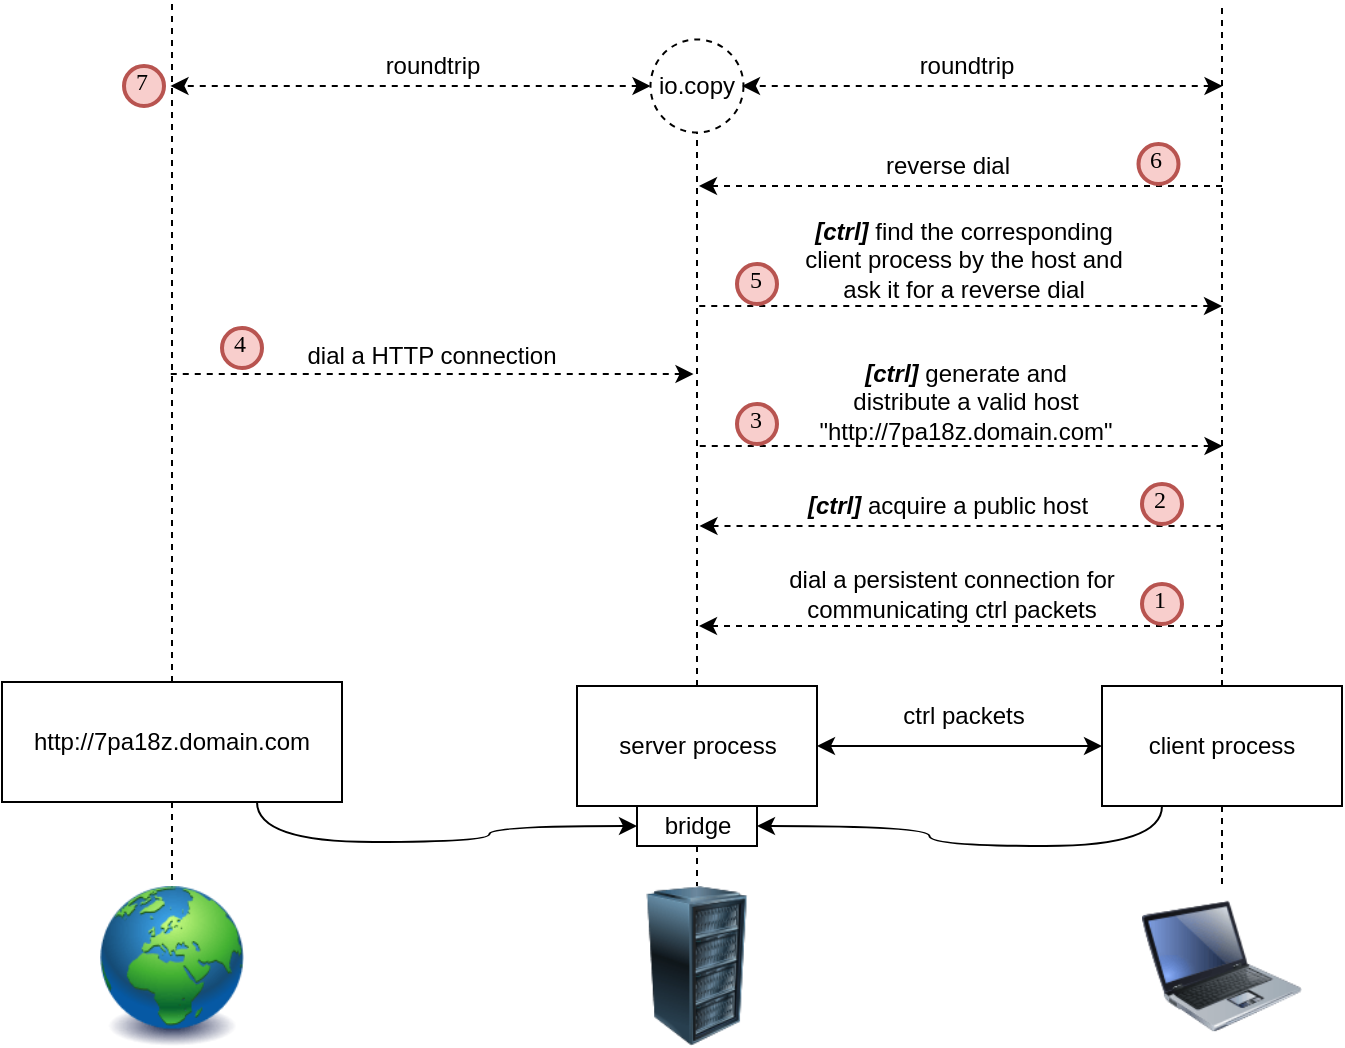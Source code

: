 <mxfile pages="9">
    <diagram id="eAKIy8Bd9u7l-bbiI1U3" name="Page-9">
        <mxGraphModel dx="633" dy="341" grid="1" gridSize="10" guides="1" tooltips="1" connect="1" arrows="1" fold="1" page="1" pageScale="1" pageWidth="827" pageHeight="1169" math="0" shadow="0">
            <root>
                <mxCell id="4S0UZ8dAirhAei26bI8c-0"/>
                <mxCell id="4S0UZ8dAirhAei26bI8c-1" parent="4S0UZ8dAirhAei26bI8c-0"/>
                <mxCell id="hMlCWMzCroDk8aYogqh3-5" value="" style="image;html=1;image=img/lib/clip_art/computers/Laptop_128x128.png" parent="4S0UZ8dAirhAei26bI8c-1" vertex="1">
                    <mxGeometry x="649" y="680" width="80" height="80" as="geometry"/>
                </mxCell>
                <mxCell id="hMlCWMzCroDk8aYogqh3-7" value="" style="image;html=1;image=img/lib/clip_art/computers/Server_Rack_128x128.png" parent="4S0UZ8dAirhAei26bI8c-1" vertex="1">
                    <mxGeometry x="386.5" y="680" width="80" height="80" as="geometry"/>
                </mxCell>
                <mxCell id="hMlCWMzCroDk8aYogqh3-19" style="edgeStyle=orthogonalEdgeStyle;rounded=0;orthogonalLoop=1;jettySize=auto;html=1;exitX=0.5;exitY=1;exitDx=0;exitDy=0;entryX=0.5;entryY=0;entryDx=0;entryDy=0;endArrow=none;endFill=0;dashed=1;" parent="4S0UZ8dAirhAei26bI8c-1" source="FhZy4gJ_XoetEdVZIBO3-18" target="hMlCWMzCroDk8aYogqh3-7" edge="1">
                    <mxGeometry relative="1" as="geometry"/>
                </mxCell>
                <mxCell id="hMlCWMzCroDk8aYogqh3-17" value="server process" style="rounded=0;whiteSpace=wrap;html=1;fillColor=none;" parent="4S0UZ8dAirhAei26bI8c-1" vertex="1">
                    <mxGeometry x="366.5" y="580" width="120" height="60" as="geometry"/>
                </mxCell>
                <mxCell id="hMlCWMzCroDk8aYogqh3-21" style="edgeStyle=orthogonalEdgeStyle;rounded=0;orthogonalLoop=1;jettySize=auto;html=1;exitX=0.5;exitY=1;exitDx=0;exitDy=0;entryX=0.5;entryY=0;entryDx=0;entryDy=0;dashed=1;endArrow=none;endFill=0;" parent="4S0UZ8dAirhAei26bI8c-1" source="hMlCWMzCroDk8aYogqh3-20" target="hMlCWMzCroDk8aYogqh3-5" edge="1">
                    <mxGeometry relative="1" as="geometry"/>
                </mxCell>
                <mxCell id="FhZy4gJ_XoetEdVZIBO3-0" style="edgeStyle=orthogonalEdgeStyle;rounded=0;orthogonalLoop=1;jettySize=auto;html=1;exitX=0;exitY=0.5;exitDx=0;exitDy=0;entryX=1;entryY=0.5;entryDx=0;entryDy=0;startArrow=classic;startFill=1;" parent="4S0UZ8dAirhAei26bI8c-1" source="hMlCWMzCroDk8aYogqh3-20" target="hMlCWMzCroDk8aYogqh3-17" edge="1">
                    <mxGeometry relative="1" as="geometry"/>
                </mxCell>
                <mxCell id="FhZy4gJ_XoetEdVZIBO3-8" style="edgeStyle=orthogonalEdgeStyle;rounded=0;orthogonalLoop=1;jettySize=auto;html=1;exitX=0.5;exitY=0;exitDx=0;exitDy=0;dashed=1;startArrow=none;startFill=0;endArrow=none;endFill=0;" parent="4S0UZ8dAirhAei26bI8c-1" source="hMlCWMzCroDk8aYogqh3-20" edge="1">
                    <mxGeometry relative="1" as="geometry">
                        <mxPoint x="689" y="240" as="targetPoint"/>
                    </mxGeometry>
                </mxCell>
                <mxCell id="FhZy4gJ_XoetEdVZIBO3-20" style="edgeStyle=orthogonalEdgeStyle;curved=1;rounded=0;orthogonalLoop=1;jettySize=auto;html=1;exitX=0.25;exitY=1;exitDx=0;exitDy=0;entryX=1;entryY=0.5;entryDx=0;entryDy=0;startArrow=none;startFill=0;endArrow=classic;endFill=1;" parent="4S0UZ8dAirhAei26bI8c-1" source="hMlCWMzCroDk8aYogqh3-20" target="FhZy4gJ_XoetEdVZIBO3-18" edge="1">
                    <mxGeometry relative="1" as="geometry"/>
                </mxCell>
                <mxCell id="hMlCWMzCroDk8aYogqh3-20" value="client process" style="rounded=0;whiteSpace=wrap;html=1;fillColor=none;" parent="4S0UZ8dAirhAei26bI8c-1" vertex="1">
                    <mxGeometry x="629" y="580" width="120" height="60" as="geometry"/>
                </mxCell>
                <mxCell id="hMlCWMzCroDk8aYogqh3-23" style="edgeStyle=orthogonalEdgeStyle;rounded=0;orthogonalLoop=1;jettySize=auto;html=1;exitX=0.5;exitY=1;exitDx=0;exitDy=0;entryX=0.5;entryY=0;entryDx=0;entryDy=0;dashed=1;endArrow=none;endFill=0;" parent="4S0UZ8dAirhAei26bI8c-1" source="hMlCWMzCroDk8aYogqh3-22" edge="1">
                    <mxGeometry relative="1" as="geometry">
                        <mxPoint x="164" y="683" as="targetPoint"/>
                    </mxGeometry>
                </mxCell>
                <mxCell id="FhZy4gJ_XoetEdVZIBO3-9" style="edgeStyle=orthogonalEdgeStyle;rounded=0;orthogonalLoop=1;jettySize=auto;html=1;exitX=0.5;exitY=0;exitDx=0;exitDy=0;dashed=1;startArrow=none;startFill=0;endArrow=none;endFill=0;" parent="4S0UZ8dAirhAei26bI8c-1" source="hMlCWMzCroDk8aYogqh3-22" edge="1">
                    <mxGeometry relative="1" as="geometry">
                        <mxPoint x="164" y="238" as="targetPoint"/>
                    </mxGeometry>
                </mxCell>
                <mxCell id="FhZy4gJ_XoetEdVZIBO3-19" style="edgeStyle=orthogonalEdgeStyle;curved=1;rounded=0;orthogonalLoop=1;jettySize=auto;html=1;exitX=0.75;exitY=1;exitDx=0;exitDy=0;entryX=0;entryY=0.5;entryDx=0;entryDy=0;startArrow=none;startFill=0;endArrow=classic;endFill=1;" parent="4S0UZ8dAirhAei26bI8c-1" source="hMlCWMzCroDk8aYogqh3-22" target="FhZy4gJ_XoetEdVZIBO3-18" edge="1">
                    <mxGeometry relative="1" as="geometry"/>
                </mxCell>
                <mxCell id="hMlCWMzCroDk8aYogqh3-22" value="http://7pa18z.domain.com" style="rounded=0;whiteSpace=wrap;html=1;fillColor=none;" parent="4S0UZ8dAirhAei26bI8c-1" vertex="1">
                    <mxGeometry x="79" y="578" width="170" height="60" as="geometry"/>
                </mxCell>
                <mxCell id="FhZy4gJ_XoetEdVZIBO3-1" value="dial a persistent connection for communicating ctrl packets" style="text;html=1;strokeColor=none;fillColor=none;align=center;verticalAlign=middle;whiteSpace=wrap;rounded=0;" parent="4S0UZ8dAirhAei26bI8c-1" vertex="1">
                    <mxGeometry x="459.75" y="524" width="187.5" height="20" as="geometry"/>
                </mxCell>
                <mxCell id="FhZy4gJ_XoetEdVZIBO3-2" value="ctrl packets" style="text;html=1;strokeColor=none;fillColor=none;align=center;verticalAlign=middle;whiteSpace=wrap;rounded=0;" parent="4S0UZ8dAirhAei26bI8c-1" vertex="1">
                    <mxGeometry x="522.13" y="585" width="76" height="20" as="geometry"/>
                </mxCell>
                <mxCell id="FhZy4gJ_XoetEdVZIBO3-10" value="" style="endArrow=classic;html=1;dashed=1;" parent="4S0UZ8dAirhAei26bI8c-1" edge="1">
                    <mxGeometry width="50" height="50" relative="1" as="geometry">
                        <mxPoint x="689" y="550" as="sourcePoint"/>
                        <mxPoint x="427.5" y="550" as="targetPoint"/>
                    </mxGeometry>
                </mxCell>
                <mxCell id="FhZy4gJ_XoetEdVZIBO3-12" value="" style="endArrow=classic;html=1;dashed=1;" parent="4S0UZ8dAirhAei26bI8c-1" edge="1">
                    <mxGeometry width="50" height="50" relative="1" as="geometry">
                        <mxPoint x="689.25" y="500" as="sourcePoint"/>
                        <mxPoint x="427.75" y="500" as="targetPoint"/>
                    </mxGeometry>
                </mxCell>
                <mxCell id="FhZy4gJ_XoetEdVZIBO3-13" value="&lt;b&gt;&lt;i&gt;[ctrl]&lt;/i&gt;&lt;/b&gt; acquire a public host" style="text;html=1;strokeColor=none;fillColor=none;align=center;verticalAlign=middle;whiteSpace=wrap;rounded=0;" parent="4S0UZ8dAirhAei26bI8c-1" vertex="1">
                    <mxGeometry x="476.75" y="480" width="149.5" height="20" as="geometry"/>
                </mxCell>
                <mxCell id="FhZy4gJ_XoetEdVZIBO3-14" value="" style="endArrow=none;html=1;dashed=1;startArrow=classic;startFill=1;endFill=0;" parent="4S0UZ8dAirhAei26bI8c-1" edge="1">
                    <mxGeometry width="50" height="50" relative="1" as="geometry">
                        <mxPoint x="689.25" y="460" as="sourcePoint"/>
                        <mxPoint x="427.75" y="460" as="targetPoint"/>
                    </mxGeometry>
                </mxCell>
                <mxCell id="FhZy4gJ_XoetEdVZIBO3-15" value="&lt;b&gt;&lt;i&gt;[ctrl]&lt;/i&gt;&lt;/b&gt; generate and distribute a valid host &quot;http://7pa18z.domain.com&quot;" style="text;html=1;strokeColor=none;fillColor=none;align=center;verticalAlign=middle;whiteSpace=wrap;rounded=0;" parent="4S0UZ8dAirhAei26bI8c-1" vertex="1">
                    <mxGeometry x="486.75" y="428" width="147.5" height="20" as="geometry"/>
                </mxCell>
                <mxCell id="FhZy4gJ_XoetEdVZIBO3-18" value="bridge" style="rounded=0;whiteSpace=wrap;html=1;fillColor=none;" parent="4S0UZ8dAirhAei26bI8c-1" vertex="1">
                    <mxGeometry x="396.5" y="640" width="60" height="20" as="geometry"/>
                </mxCell>
                <mxCell id="FhZy4gJ_XoetEdVZIBO3-24" value="" style="endArrow=none;html=1;dashed=1;startArrow=classic;startFill=1;endFill=0;" parent="4S0UZ8dAirhAei26bI8c-1" edge="1">
                    <mxGeometry width="50" height="50" relative="1" as="geometry">
                        <mxPoint x="424.75" y="424" as="sourcePoint"/>
                        <mxPoint x="163.25" y="424" as="targetPoint"/>
                    </mxGeometry>
                </mxCell>
                <mxCell id="FhZy4gJ_XoetEdVZIBO3-25" value="dial a HTTP connection" style="text;html=1;strokeColor=none;fillColor=none;align=center;verticalAlign=middle;whiteSpace=wrap;rounded=0;" parent="4S0UZ8dAirhAei26bI8c-1" vertex="1">
                    <mxGeometry x="229" y="405" width="130" height="20" as="geometry"/>
                </mxCell>
                <mxCell id="FhZy4gJ_XoetEdVZIBO3-26" value="" style="endArrow=none;html=1;dashed=1;startArrow=classic;startFill=1;endFill=0;" parent="4S0UZ8dAirhAei26bI8c-1" edge="1">
                    <mxGeometry width="50" height="50" relative="1" as="geometry">
                        <mxPoint x="689" y="390" as="sourcePoint"/>
                        <mxPoint x="427.5" y="390" as="targetPoint"/>
                    </mxGeometry>
                </mxCell>
                <mxCell id="FhZy4gJ_XoetEdVZIBO3-27" value="&lt;i&gt;&lt;b&gt;[ctrl]&lt;/b&gt;&lt;/i&gt; find the corresponding client process by the host and ask it for a reverse dial" style="text;html=1;strokeColor=none;fillColor=none;align=center;verticalAlign=middle;whiteSpace=wrap;rounded=0;" parent="4S0UZ8dAirhAei26bI8c-1" vertex="1">
                    <mxGeometry x="473" y="357" width="174.25" height="20" as="geometry"/>
                </mxCell>
                <mxCell id="FhZy4gJ_XoetEdVZIBO3-28" value="" style="endArrow=classic;html=1;dashed=1;" parent="4S0UZ8dAirhAei26bI8c-1" edge="1">
                    <mxGeometry width="50" height="50" relative="1" as="geometry">
                        <mxPoint x="689" y="330" as="sourcePoint"/>
                        <mxPoint x="427.5" y="330" as="targetPoint"/>
                    </mxGeometry>
                </mxCell>
                <mxCell id="FhZy4gJ_XoetEdVZIBO3-29" value="reverse dial" style="text;html=1;strokeColor=none;fillColor=none;align=center;verticalAlign=middle;whiteSpace=wrap;rounded=0;" parent="4S0UZ8dAirhAei26bI8c-1" vertex="1">
                    <mxGeometry x="486.5" y="310" width="130" height="20" as="geometry"/>
                </mxCell>
                <mxCell id="FhZy4gJ_XoetEdVZIBO3-31" value="" style="endArrow=classic;html=1;dashed=1;endFill=1;startArrow=classic;startFill=1;" parent="4S0UZ8dAirhAei26bI8c-1" edge="1">
                    <mxGeometry width="50" height="50" relative="1" as="geometry">
                        <mxPoint x="689.25" y="280" as="sourcePoint"/>
                        <mxPoint x="449" y="280" as="targetPoint"/>
                    </mxGeometry>
                </mxCell>
                <mxCell id="FhZy4gJ_XoetEdVZIBO3-32" value="" style="endArrow=classic;html=1;dashed=1;startArrow=classic;startFill=1;endFill=1;exitX=0;exitY=0.5;exitDx=0;exitDy=0;" parent="4S0UZ8dAirhAei26bI8c-1" source="FhZy4gJ_XoetEdVZIBO3-35" edge="1">
                    <mxGeometry width="50" height="50" relative="1" as="geometry">
                        <mxPoint x="399" y="280" as="sourcePoint"/>
                        <mxPoint x="163.25" y="280" as="targetPoint"/>
                    </mxGeometry>
                </mxCell>
                <mxCell id="FhZy4gJ_XoetEdVZIBO3-33" value="roundtrip" style="text;html=1;strokeColor=none;fillColor=none;align=center;verticalAlign=middle;whiteSpace=wrap;rounded=0;" parent="4S0UZ8dAirhAei26bI8c-1" vertex="1">
                    <mxGeometry x="266.5" y="260" width="55" height="20" as="geometry"/>
                </mxCell>
                <mxCell id="FhZy4gJ_XoetEdVZIBO3-34" value="roundtrip" style="text;html=1;strokeColor=none;fillColor=none;align=center;verticalAlign=middle;whiteSpace=wrap;rounded=0;" parent="4S0UZ8dAirhAei26bI8c-1" vertex="1">
                    <mxGeometry x="534" y="260" width="55" height="20" as="geometry"/>
                </mxCell>
                <mxCell id="FhZy4gJ_XoetEdVZIBO3-36" value="" style="edgeStyle=orthogonalEdgeStyle;rounded=0;orthogonalLoop=1;jettySize=auto;html=1;exitX=0.5;exitY=0;exitDx=0;exitDy=0;startArrow=none;startFill=0;endArrow=none;endFill=0;dashed=1;" parent="4S0UZ8dAirhAei26bI8c-1" source="hMlCWMzCroDk8aYogqh3-17" target="FhZy4gJ_XoetEdVZIBO3-35" edge="1">
                    <mxGeometry relative="1" as="geometry">
                        <mxPoint x="427" y="250" as="targetPoint"/>
                        <mxPoint x="426.5" y="580" as="sourcePoint"/>
                    </mxGeometry>
                </mxCell>
                <mxCell id="FhZy4gJ_XoetEdVZIBO3-37" value="1" style="ellipse;whiteSpace=wrap;html=1;aspect=fixed;strokeWidth=2;fontFamily=Tahoma;spacingBottom=4;spacingRight=2;strokeColor=#b85450;fillColor=#f8cecc;" parent="4S0UZ8dAirhAei26bI8c-1" vertex="1">
                    <mxGeometry x="649" y="529" width="20" height="20" as="geometry"/>
                </mxCell>
                <mxCell id="FhZy4gJ_XoetEdVZIBO3-38" value="2" style="ellipse;whiteSpace=wrap;html=1;aspect=fixed;strokeWidth=2;fontFamily=Tahoma;spacingBottom=4;spacingRight=2;strokeColor=#b85450;fillColor=#f8cecc;" parent="4S0UZ8dAirhAei26bI8c-1" vertex="1">
                    <mxGeometry x="649" y="479" width="20" height="20" as="geometry"/>
                </mxCell>
                <mxCell id="FhZy4gJ_XoetEdVZIBO3-41" value="3" style="ellipse;whiteSpace=wrap;html=1;aspect=fixed;strokeWidth=2;fontFamily=Tahoma;spacingBottom=4;spacingRight=2;strokeColor=#b85450;fillColor=#f8cecc;" parent="4S0UZ8dAirhAei26bI8c-1" vertex="1">
                    <mxGeometry x="446.5" y="439" width="20" height="20" as="geometry"/>
                </mxCell>
                <mxCell id="FhZy4gJ_XoetEdVZIBO3-43" value="4" style="ellipse;whiteSpace=wrap;html=1;aspect=fixed;strokeWidth=2;fontFamily=Tahoma;spacingBottom=4;spacingRight=2;strokeColor=#b85450;fillColor=#f8cecc;" parent="4S0UZ8dAirhAei26bI8c-1" vertex="1">
                    <mxGeometry x="189" y="401" width="20" height="20" as="geometry"/>
                </mxCell>
                <mxCell id="FhZy4gJ_XoetEdVZIBO3-44" value="5" style="ellipse;whiteSpace=wrap;html=1;aspect=fixed;strokeWidth=2;fontFamily=Tahoma;spacingBottom=4;spacingRight=2;strokeColor=#b85450;fillColor=#f8cecc;" parent="4S0UZ8dAirhAei26bI8c-1" vertex="1">
                    <mxGeometry x="446.5" y="369" width="20" height="20" as="geometry"/>
                </mxCell>
                <mxCell id="FhZy4gJ_XoetEdVZIBO3-45" value="6" style="ellipse;whiteSpace=wrap;html=1;aspect=fixed;strokeWidth=2;fontFamily=Tahoma;spacingBottom=4;spacingRight=2;strokeColor=#b85450;fillColor=#f8cecc;" parent="4S0UZ8dAirhAei26bI8c-1" vertex="1">
                    <mxGeometry x="647.25" y="309" width="20" height="20" as="geometry"/>
                </mxCell>
                <mxCell id="FhZy4gJ_XoetEdVZIBO3-46" value="7" style="ellipse;whiteSpace=wrap;html=1;aspect=fixed;strokeWidth=2;fontFamily=Tahoma;spacingBottom=4;spacingRight=2;strokeColor=#b85450;fillColor=#f8cecc;" parent="4S0UZ8dAirhAei26bI8c-1" vertex="1">
                    <mxGeometry x="140" y="270" width="20" height="20" as="geometry"/>
                </mxCell>
                <mxCell id="FhZy4gJ_XoetEdVZIBO3-35" value="io.copy" style="ellipse;whiteSpace=wrap;html=1;aspect=fixed;dashed=1;fillColor=none;" parent="4S0UZ8dAirhAei26bI8c-1" vertex="1">
                    <mxGeometry x="403.25" y="256.75" width="46.5" height="46.5" as="geometry"/>
                </mxCell>
                <mxCell id="0" value="" style="image;html=1;image=img/lib/clip_art/general/Earth_globe_128x128.png;fillColor=none;" vertex="1" parent="4S0UZ8dAirhAei26bI8c-1">
                    <mxGeometry x="124" y="680" width="80" height="80" as="geometry"/>
                </mxCell>
            </root>
        </mxGraphModel>
    </diagram>
</mxfile>